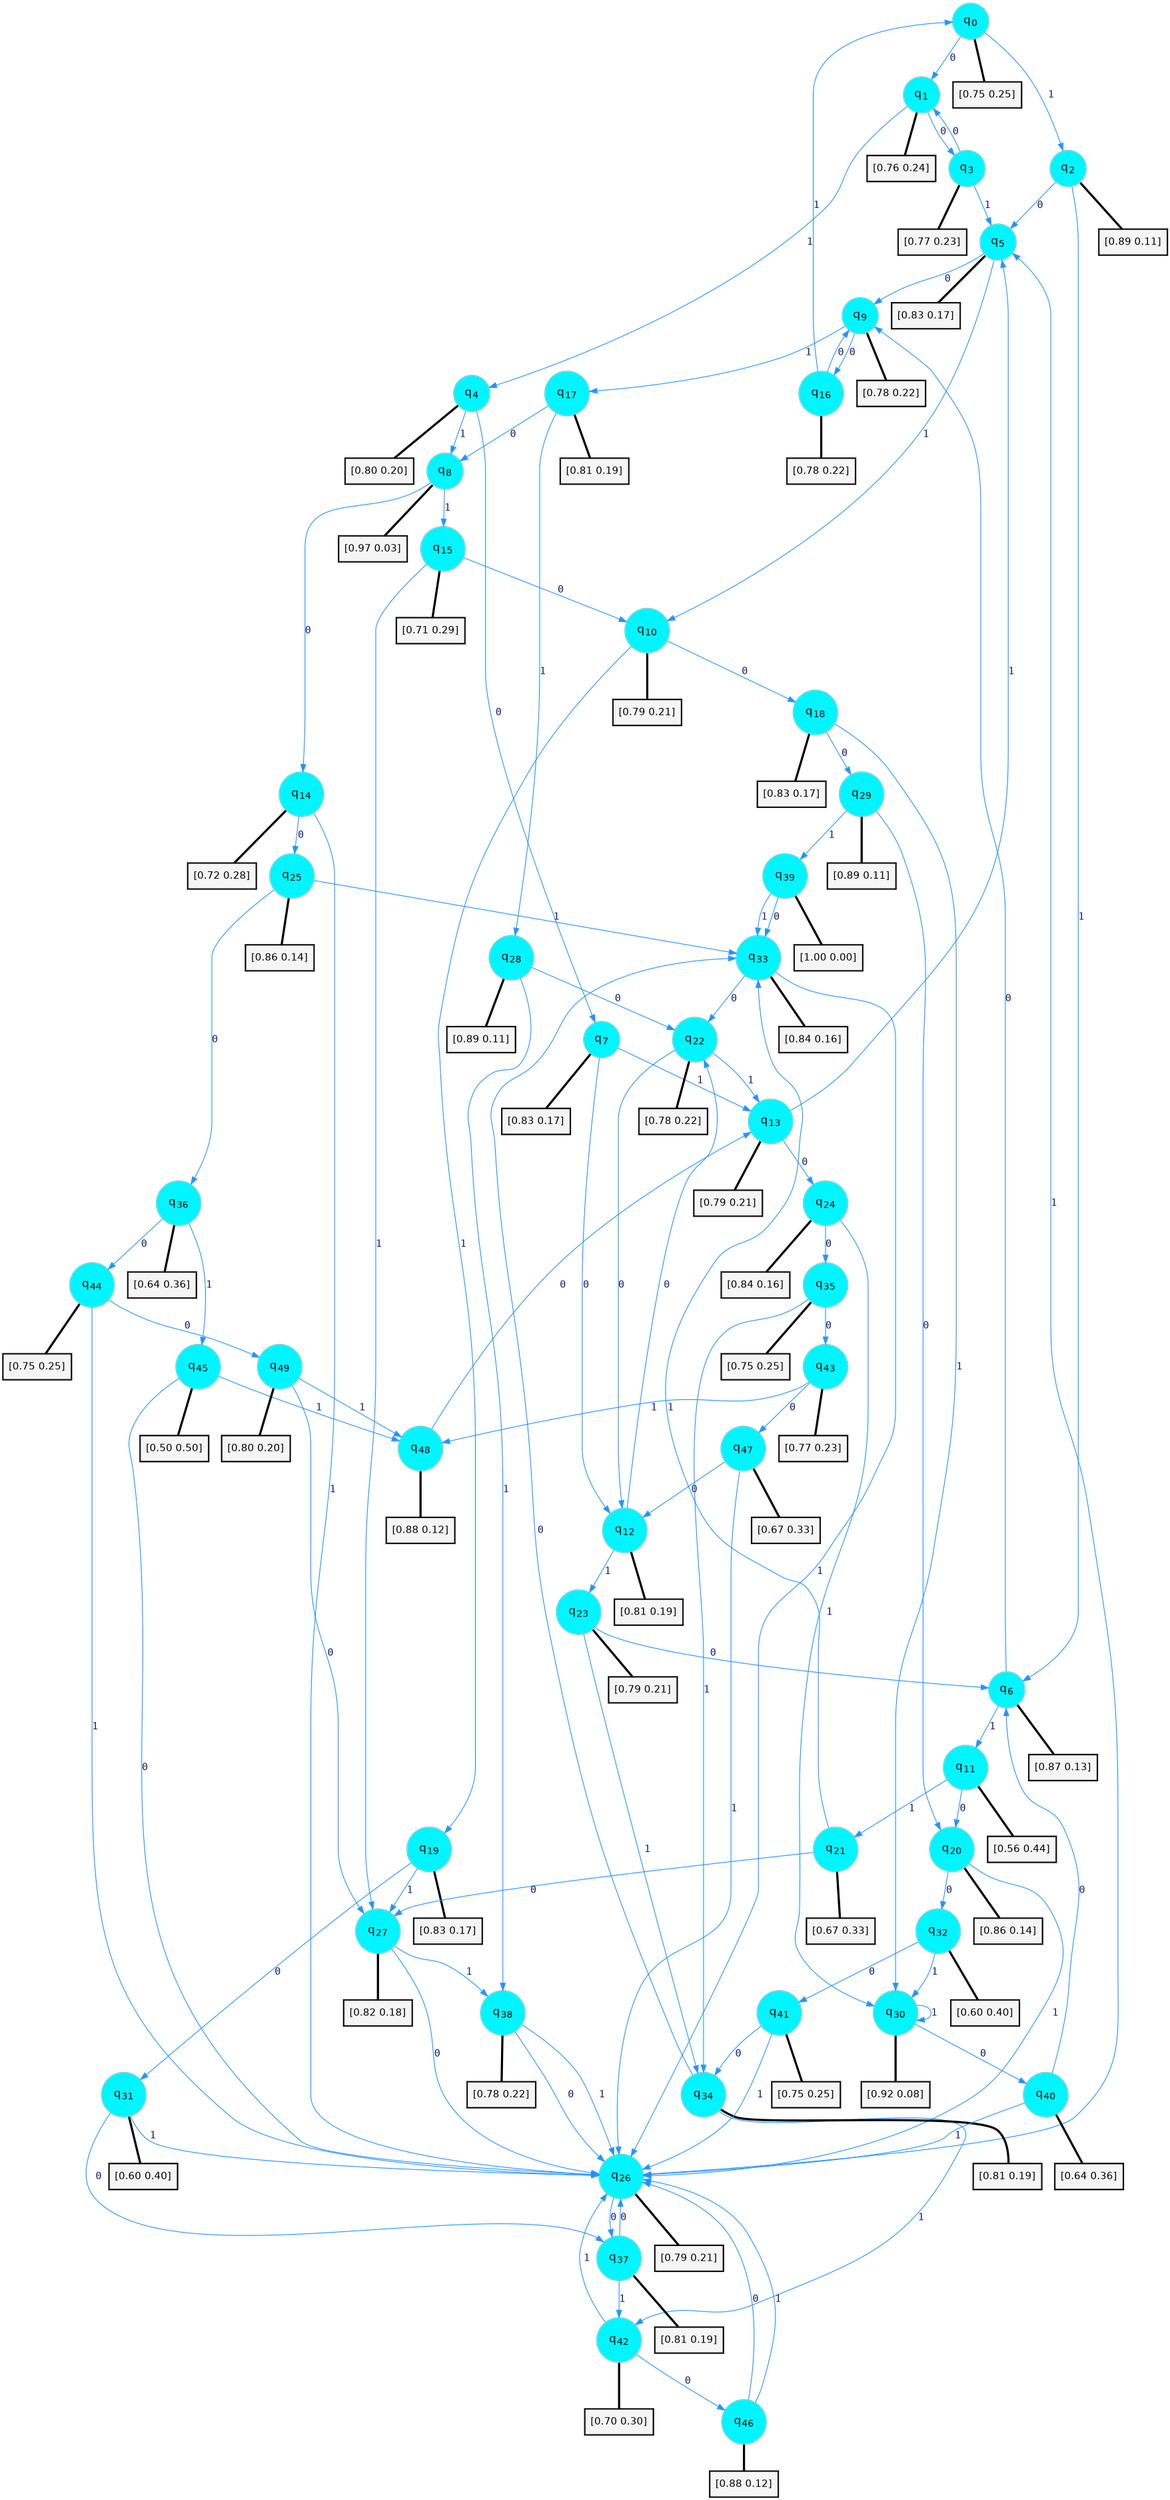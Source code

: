 digraph G {
graph [
bgcolor=transparent, dpi=300, rankdir=TD, size="40,25"];
node [
color=gray, fillcolor=turquoise1, fontcolor=black, fontname=Helvetica, fontsize=16, fontweight=bold, shape=circle, style=filled];
edge [
arrowsize=1, color=dodgerblue1, fontcolor=midnightblue, fontname=courier, fontweight=bold, penwidth=1, style=solid, weight=20];
0[label=<q<SUB>0</SUB>>];
1[label=<q<SUB>1</SUB>>];
2[label=<q<SUB>2</SUB>>];
3[label=<q<SUB>3</SUB>>];
4[label=<q<SUB>4</SUB>>];
5[label=<q<SUB>5</SUB>>];
6[label=<q<SUB>6</SUB>>];
7[label=<q<SUB>7</SUB>>];
8[label=<q<SUB>8</SUB>>];
9[label=<q<SUB>9</SUB>>];
10[label=<q<SUB>10</SUB>>];
11[label=<q<SUB>11</SUB>>];
12[label=<q<SUB>12</SUB>>];
13[label=<q<SUB>13</SUB>>];
14[label=<q<SUB>14</SUB>>];
15[label=<q<SUB>15</SUB>>];
16[label=<q<SUB>16</SUB>>];
17[label=<q<SUB>17</SUB>>];
18[label=<q<SUB>18</SUB>>];
19[label=<q<SUB>19</SUB>>];
20[label=<q<SUB>20</SUB>>];
21[label=<q<SUB>21</SUB>>];
22[label=<q<SUB>22</SUB>>];
23[label=<q<SUB>23</SUB>>];
24[label=<q<SUB>24</SUB>>];
25[label=<q<SUB>25</SUB>>];
26[label=<q<SUB>26</SUB>>];
27[label=<q<SUB>27</SUB>>];
28[label=<q<SUB>28</SUB>>];
29[label=<q<SUB>29</SUB>>];
30[label=<q<SUB>30</SUB>>];
31[label=<q<SUB>31</SUB>>];
32[label=<q<SUB>32</SUB>>];
33[label=<q<SUB>33</SUB>>];
34[label=<q<SUB>34</SUB>>];
35[label=<q<SUB>35</SUB>>];
36[label=<q<SUB>36</SUB>>];
37[label=<q<SUB>37</SUB>>];
38[label=<q<SUB>38</SUB>>];
39[label=<q<SUB>39</SUB>>];
40[label=<q<SUB>40</SUB>>];
41[label=<q<SUB>41</SUB>>];
42[label=<q<SUB>42</SUB>>];
43[label=<q<SUB>43</SUB>>];
44[label=<q<SUB>44</SUB>>];
45[label=<q<SUB>45</SUB>>];
46[label=<q<SUB>46</SUB>>];
47[label=<q<SUB>47</SUB>>];
48[label=<q<SUB>48</SUB>>];
49[label=<q<SUB>49</SUB>>];
50[label="[0.75 0.25]", shape=box,fontcolor=black, fontname=Helvetica, fontsize=14, penwidth=2, fillcolor=whitesmoke,color=black];
51[label="[0.76 0.24]", shape=box,fontcolor=black, fontname=Helvetica, fontsize=14, penwidth=2, fillcolor=whitesmoke,color=black];
52[label="[0.89 0.11]", shape=box,fontcolor=black, fontname=Helvetica, fontsize=14, penwidth=2, fillcolor=whitesmoke,color=black];
53[label="[0.77 0.23]", shape=box,fontcolor=black, fontname=Helvetica, fontsize=14, penwidth=2, fillcolor=whitesmoke,color=black];
54[label="[0.80 0.20]", shape=box,fontcolor=black, fontname=Helvetica, fontsize=14, penwidth=2, fillcolor=whitesmoke,color=black];
55[label="[0.83 0.17]", shape=box,fontcolor=black, fontname=Helvetica, fontsize=14, penwidth=2, fillcolor=whitesmoke,color=black];
56[label="[0.87 0.13]", shape=box,fontcolor=black, fontname=Helvetica, fontsize=14, penwidth=2, fillcolor=whitesmoke,color=black];
57[label="[0.83 0.17]", shape=box,fontcolor=black, fontname=Helvetica, fontsize=14, penwidth=2, fillcolor=whitesmoke,color=black];
58[label="[0.97 0.03]", shape=box,fontcolor=black, fontname=Helvetica, fontsize=14, penwidth=2, fillcolor=whitesmoke,color=black];
59[label="[0.78 0.22]", shape=box,fontcolor=black, fontname=Helvetica, fontsize=14, penwidth=2, fillcolor=whitesmoke,color=black];
60[label="[0.79 0.21]", shape=box,fontcolor=black, fontname=Helvetica, fontsize=14, penwidth=2, fillcolor=whitesmoke,color=black];
61[label="[0.56 0.44]", shape=box,fontcolor=black, fontname=Helvetica, fontsize=14, penwidth=2, fillcolor=whitesmoke,color=black];
62[label="[0.81 0.19]", shape=box,fontcolor=black, fontname=Helvetica, fontsize=14, penwidth=2, fillcolor=whitesmoke,color=black];
63[label="[0.79 0.21]", shape=box,fontcolor=black, fontname=Helvetica, fontsize=14, penwidth=2, fillcolor=whitesmoke,color=black];
64[label="[0.72 0.28]", shape=box,fontcolor=black, fontname=Helvetica, fontsize=14, penwidth=2, fillcolor=whitesmoke,color=black];
65[label="[0.71 0.29]", shape=box,fontcolor=black, fontname=Helvetica, fontsize=14, penwidth=2, fillcolor=whitesmoke,color=black];
66[label="[0.78 0.22]", shape=box,fontcolor=black, fontname=Helvetica, fontsize=14, penwidth=2, fillcolor=whitesmoke,color=black];
67[label="[0.81 0.19]", shape=box,fontcolor=black, fontname=Helvetica, fontsize=14, penwidth=2, fillcolor=whitesmoke,color=black];
68[label="[0.83 0.17]", shape=box,fontcolor=black, fontname=Helvetica, fontsize=14, penwidth=2, fillcolor=whitesmoke,color=black];
69[label="[0.83 0.17]", shape=box,fontcolor=black, fontname=Helvetica, fontsize=14, penwidth=2, fillcolor=whitesmoke,color=black];
70[label="[0.86 0.14]", shape=box,fontcolor=black, fontname=Helvetica, fontsize=14, penwidth=2, fillcolor=whitesmoke,color=black];
71[label="[0.67 0.33]", shape=box,fontcolor=black, fontname=Helvetica, fontsize=14, penwidth=2, fillcolor=whitesmoke,color=black];
72[label="[0.78 0.22]", shape=box,fontcolor=black, fontname=Helvetica, fontsize=14, penwidth=2, fillcolor=whitesmoke,color=black];
73[label="[0.79 0.21]", shape=box,fontcolor=black, fontname=Helvetica, fontsize=14, penwidth=2, fillcolor=whitesmoke,color=black];
74[label="[0.84 0.16]", shape=box,fontcolor=black, fontname=Helvetica, fontsize=14, penwidth=2, fillcolor=whitesmoke,color=black];
75[label="[0.86 0.14]", shape=box,fontcolor=black, fontname=Helvetica, fontsize=14, penwidth=2, fillcolor=whitesmoke,color=black];
76[label="[0.79 0.21]", shape=box,fontcolor=black, fontname=Helvetica, fontsize=14, penwidth=2, fillcolor=whitesmoke,color=black];
77[label="[0.82 0.18]", shape=box,fontcolor=black, fontname=Helvetica, fontsize=14, penwidth=2, fillcolor=whitesmoke,color=black];
78[label="[0.89 0.11]", shape=box,fontcolor=black, fontname=Helvetica, fontsize=14, penwidth=2, fillcolor=whitesmoke,color=black];
79[label="[0.89 0.11]", shape=box,fontcolor=black, fontname=Helvetica, fontsize=14, penwidth=2, fillcolor=whitesmoke,color=black];
80[label="[0.92 0.08]", shape=box,fontcolor=black, fontname=Helvetica, fontsize=14, penwidth=2, fillcolor=whitesmoke,color=black];
81[label="[0.60 0.40]", shape=box,fontcolor=black, fontname=Helvetica, fontsize=14, penwidth=2, fillcolor=whitesmoke,color=black];
82[label="[0.60 0.40]", shape=box,fontcolor=black, fontname=Helvetica, fontsize=14, penwidth=2, fillcolor=whitesmoke,color=black];
83[label="[0.84 0.16]", shape=box,fontcolor=black, fontname=Helvetica, fontsize=14, penwidth=2, fillcolor=whitesmoke,color=black];
84[label="[0.81 0.19]", shape=box,fontcolor=black, fontname=Helvetica, fontsize=14, penwidth=2, fillcolor=whitesmoke,color=black];
85[label="[0.75 0.25]", shape=box,fontcolor=black, fontname=Helvetica, fontsize=14, penwidth=2, fillcolor=whitesmoke,color=black];
86[label="[0.64 0.36]", shape=box,fontcolor=black, fontname=Helvetica, fontsize=14, penwidth=2, fillcolor=whitesmoke,color=black];
87[label="[0.81 0.19]", shape=box,fontcolor=black, fontname=Helvetica, fontsize=14, penwidth=2, fillcolor=whitesmoke,color=black];
88[label="[0.78 0.22]", shape=box,fontcolor=black, fontname=Helvetica, fontsize=14, penwidth=2, fillcolor=whitesmoke,color=black];
89[label="[1.00 0.00]", shape=box,fontcolor=black, fontname=Helvetica, fontsize=14, penwidth=2, fillcolor=whitesmoke,color=black];
90[label="[0.64 0.36]", shape=box,fontcolor=black, fontname=Helvetica, fontsize=14, penwidth=2, fillcolor=whitesmoke,color=black];
91[label="[0.75 0.25]", shape=box,fontcolor=black, fontname=Helvetica, fontsize=14, penwidth=2, fillcolor=whitesmoke,color=black];
92[label="[0.70 0.30]", shape=box,fontcolor=black, fontname=Helvetica, fontsize=14, penwidth=2, fillcolor=whitesmoke,color=black];
93[label="[0.77 0.23]", shape=box,fontcolor=black, fontname=Helvetica, fontsize=14, penwidth=2, fillcolor=whitesmoke,color=black];
94[label="[0.75 0.25]", shape=box,fontcolor=black, fontname=Helvetica, fontsize=14, penwidth=2, fillcolor=whitesmoke,color=black];
95[label="[0.50 0.50]", shape=box,fontcolor=black, fontname=Helvetica, fontsize=14, penwidth=2, fillcolor=whitesmoke,color=black];
96[label="[0.88 0.12]", shape=box,fontcolor=black, fontname=Helvetica, fontsize=14, penwidth=2, fillcolor=whitesmoke,color=black];
97[label="[0.67 0.33]", shape=box,fontcolor=black, fontname=Helvetica, fontsize=14, penwidth=2, fillcolor=whitesmoke,color=black];
98[label="[0.88 0.12]", shape=box,fontcolor=black, fontname=Helvetica, fontsize=14, penwidth=2, fillcolor=whitesmoke,color=black];
99[label="[0.80 0.20]", shape=box,fontcolor=black, fontname=Helvetica, fontsize=14, penwidth=2, fillcolor=whitesmoke,color=black];
0->1 [label=0];
0->2 [label=1];
0->50 [arrowhead=none, penwidth=3,color=black];
1->3 [label=0];
1->4 [label=1];
1->51 [arrowhead=none, penwidth=3,color=black];
2->5 [label=0];
2->6 [label=1];
2->52 [arrowhead=none, penwidth=3,color=black];
3->1 [label=0];
3->5 [label=1];
3->53 [arrowhead=none, penwidth=3,color=black];
4->7 [label=0];
4->8 [label=1];
4->54 [arrowhead=none, penwidth=3,color=black];
5->9 [label=0];
5->10 [label=1];
5->55 [arrowhead=none, penwidth=3,color=black];
6->9 [label=0];
6->11 [label=1];
6->56 [arrowhead=none, penwidth=3,color=black];
7->12 [label=0];
7->13 [label=1];
7->57 [arrowhead=none, penwidth=3,color=black];
8->14 [label=0];
8->15 [label=1];
8->58 [arrowhead=none, penwidth=3,color=black];
9->16 [label=0];
9->17 [label=1];
9->59 [arrowhead=none, penwidth=3,color=black];
10->18 [label=0];
10->19 [label=1];
10->60 [arrowhead=none, penwidth=3,color=black];
11->20 [label=0];
11->21 [label=1];
11->61 [arrowhead=none, penwidth=3,color=black];
12->22 [label=0];
12->23 [label=1];
12->62 [arrowhead=none, penwidth=3,color=black];
13->24 [label=0];
13->5 [label=1];
13->63 [arrowhead=none, penwidth=3,color=black];
14->25 [label=0];
14->26 [label=1];
14->64 [arrowhead=none, penwidth=3,color=black];
15->10 [label=0];
15->27 [label=1];
15->65 [arrowhead=none, penwidth=3,color=black];
16->9 [label=0];
16->0 [label=1];
16->66 [arrowhead=none, penwidth=3,color=black];
17->8 [label=0];
17->28 [label=1];
17->67 [arrowhead=none, penwidth=3,color=black];
18->29 [label=0];
18->30 [label=1];
18->68 [arrowhead=none, penwidth=3,color=black];
19->31 [label=0];
19->27 [label=1];
19->69 [arrowhead=none, penwidth=3,color=black];
20->32 [label=0];
20->26 [label=1];
20->70 [arrowhead=none, penwidth=3,color=black];
21->27 [label=0];
21->33 [label=1];
21->71 [arrowhead=none, penwidth=3,color=black];
22->12 [label=0];
22->13 [label=1];
22->72 [arrowhead=none, penwidth=3,color=black];
23->6 [label=0];
23->34 [label=1];
23->73 [arrowhead=none, penwidth=3,color=black];
24->35 [label=0];
24->30 [label=1];
24->74 [arrowhead=none, penwidth=3,color=black];
25->36 [label=0];
25->33 [label=1];
25->75 [arrowhead=none, penwidth=3,color=black];
26->37 [label=0];
26->5 [label=1];
26->76 [arrowhead=none, penwidth=3,color=black];
27->26 [label=0];
27->38 [label=1];
27->77 [arrowhead=none, penwidth=3,color=black];
28->22 [label=0];
28->38 [label=1];
28->78 [arrowhead=none, penwidth=3,color=black];
29->20 [label=0];
29->39 [label=1];
29->79 [arrowhead=none, penwidth=3,color=black];
30->40 [label=0];
30->30 [label=1];
30->80 [arrowhead=none, penwidth=3,color=black];
31->37 [label=0];
31->26 [label=1];
31->81 [arrowhead=none, penwidth=3,color=black];
32->41 [label=0];
32->30 [label=1];
32->82 [arrowhead=none, penwidth=3,color=black];
33->22 [label=0];
33->26 [label=1];
33->83 [arrowhead=none, penwidth=3,color=black];
34->33 [label=0];
34->42 [label=1];
34->84 [arrowhead=none, penwidth=3,color=black];
35->43 [label=0];
35->34 [label=1];
35->85 [arrowhead=none, penwidth=3,color=black];
36->44 [label=0];
36->45 [label=1];
36->86 [arrowhead=none, penwidth=3,color=black];
37->26 [label=0];
37->42 [label=1];
37->87 [arrowhead=none, penwidth=3,color=black];
38->26 [label=0];
38->26 [label=1];
38->88 [arrowhead=none, penwidth=3,color=black];
39->33 [label=0];
39->33 [label=1];
39->89 [arrowhead=none, penwidth=3,color=black];
40->6 [label=0];
40->26 [label=1];
40->90 [arrowhead=none, penwidth=3,color=black];
41->34 [label=0];
41->26 [label=1];
41->91 [arrowhead=none, penwidth=3,color=black];
42->46 [label=0];
42->26 [label=1];
42->92 [arrowhead=none, penwidth=3,color=black];
43->47 [label=0];
43->48 [label=1];
43->93 [arrowhead=none, penwidth=3,color=black];
44->49 [label=0];
44->26 [label=1];
44->94 [arrowhead=none, penwidth=3,color=black];
45->26 [label=0];
45->48 [label=1];
45->95 [arrowhead=none, penwidth=3,color=black];
46->26 [label=0];
46->26 [label=1];
46->96 [arrowhead=none, penwidth=3,color=black];
47->12 [label=0];
47->26 [label=1];
47->97 [arrowhead=none, penwidth=3,color=black];
48->13 [label=0];
48->98 [arrowhead=none, penwidth=3,color=black];
49->27 [label=0];
49->48 [label=1];
49->99 [arrowhead=none, penwidth=3,color=black];
}
